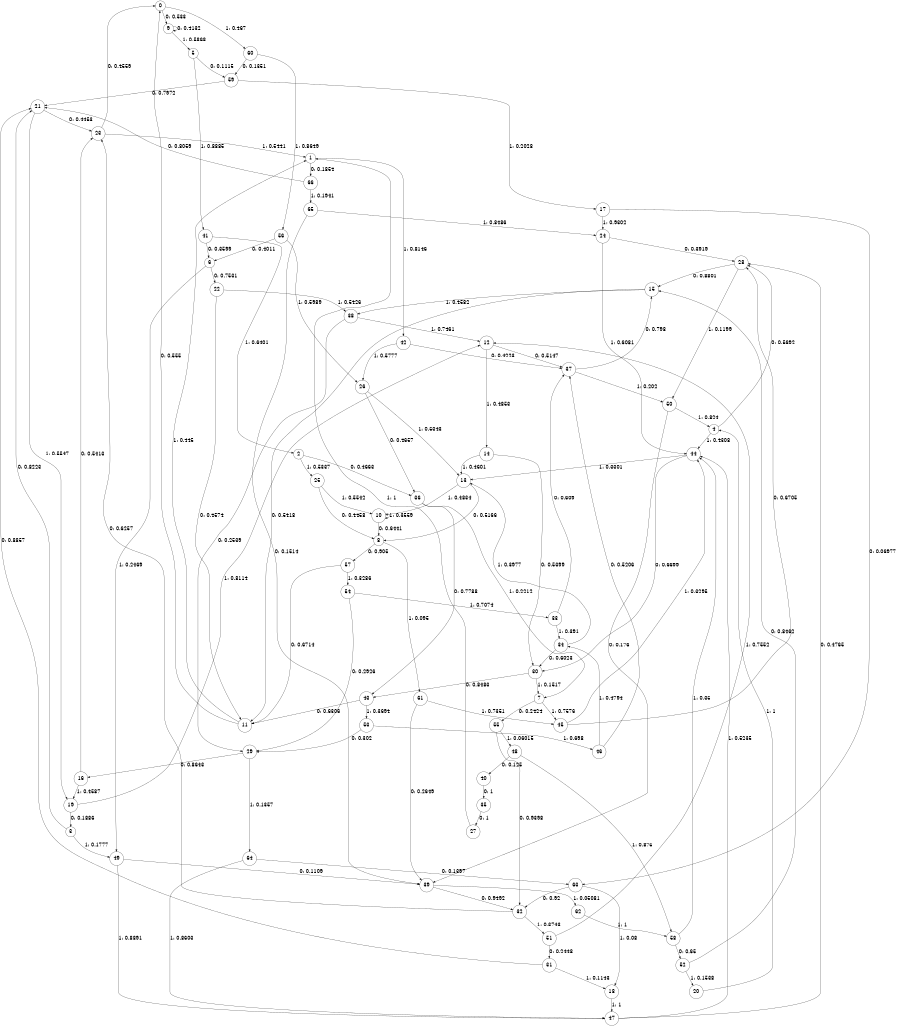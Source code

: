 digraph "ch11faceL9" {
size = "6,8.5";
ratio = "fill";
node [shape = circle];
node [fontsize = 24];
edge [fontsize = 24];
0 -> 9 [label = "0: 0.533    "];
0 -> 60 [label = "1: 0.467    "];
1 -> 66 [label = "0: 0.1854   "];
1 -> 42 [label = "1: 0.8146   "];
2 -> 36 [label = "0: 0.4663   "];
2 -> 25 [label = "1: 0.5337   "];
3 -> 21 [label = "0: 0.8223   "];
3 -> 49 [label = "1: 0.1777   "];
4 -> 28 [label = "0: 0.5692   "];
4 -> 44 [label = "1: 0.4308   "];
5 -> 59 [label = "0: 0.1115   "];
5 -> 41 [label = "1: 0.8885   "];
6 -> 22 [label = "0: 0.7531   "];
6 -> 49 [label = "1: 0.2469   "];
7 -> 55 [label = "0: 0.2424   "];
7 -> 45 [label = "1: 0.7576   "];
8 -> 57 [label = "0: 0.905    "];
8 -> 61 [label = "1: 0.095    "];
9 -> 9 [label = "0: 0.4132   "];
9 -> 5 [label = "1: 0.5868   "];
10 -> 8 [label = "0: 0.6441   "];
10 -> 10 [label = "1: 0.3559   "];
11 -> 0 [label = "0: 0.555    "];
11 -> 1 [label = "1: 0.445    "];
12 -> 37 [label = "0: 0.5147   "];
12 -> 14 [label = "1: 0.4853   "];
13 -> 8 [label = "0: 0.5166   "];
13 -> 10 [label = "1: 0.4834   "];
14 -> 30 [label = "0: 0.5399   "];
14 -> 13 [label = "1: 0.4601   "];
15 -> 11 [label = "0: 0.5418   "];
15 -> 38 [label = "1: 0.4582   "];
16 -> 23 [label = "0: 0.5413   "];
16 -> 19 [label = "1: 0.4587   "];
17 -> 63 [label = "0: 0.06977  "];
17 -> 24 [label = "1: 0.9302   "];
18 -> 47 [label = "1: 1        "];
19 -> 3 [label = "0: 0.1886   "];
19 -> 12 [label = "1: 0.8114   "];
20 -> 4 [label = "1: 1        "];
21 -> 23 [label = "0: 0.4453   "];
21 -> 19 [label = "1: 0.5547   "];
22 -> 11 [label = "0: 0.4574   "];
22 -> 38 [label = "1: 0.5426   "];
23 -> 0 [label = "0: 0.4559   "];
23 -> 1 [label = "1: 0.5441   "];
24 -> 28 [label = "0: 0.3919   "];
24 -> 44 [label = "1: 0.6081   "];
25 -> 8 [label = "0: 0.4458   "];
25 -> 10 [label = "1: 0.5542   "];
26 -> 36 [label = "0: 0.4657   "];
26 -> 13 [label = "1: 0.5343   "];
27 -> 1 [label = "1: 1        "];
28 -> 15 [label = "0: 0.8801   "];
28 -> 50 [label = "1: 0.1199   "];
29 -> 16 [label = "0: 0.8643   "];
29 -> 64 [label = "1: 0.1357   "];
30 -> 43 [label = "0: 0.8483   "];
30 -> 7 [label = "1: 0.1517   "];
31 -> 21 [label = "0: 0.8857   "];
31 -> 18 [label = "1: 0.1143   "];
32 -> 23 [label = "0: 0.6257   "];
32 -> 51 [label = "1: 0.3743   "];
33 -> 37 [label = "0: 0.609    "];
33 -> 34 [label = "1: 0.391    "];
34 -> 30 [label = "0: 0.6023   "];
34 -> 13 [label = "1: 0.3977   "];
35 -> 27 [label = "0: 1        "];
36 -> 43 [label = "0: 0.7788   "];
36 -> 7 [label = "1: 0.2212   "];
37 -> 15 [label = "0: 0.798    "];
37 -> 50 [label = "1: 0.202    "];
38 -> 29 [label = "0: 0.2539   "];
38 -> 12 [label = "1: 0.7461   "];
39 -> 32 [label = "0: 0.9492   "];
39 -> 62 [label = "1: 0.05081  "];
40 -> 35 [label = "0: 1        "];
41 -> 6 [label = "0: 0.3599   "];
41 -> 2 [label = "1: 0.6401   "];
42 -> 37 [label = "0: 0.4223   "];
42 -> 26 [label = "1: 0.5777   "];
43 -> 11 [label = "0: 0.6306   "];
43 -> 53 [label = "1: 0.3694   "];
44 -> 30 [label = "0: 0.6699   "];
44 -> 13 [label = "1: 0.3301   "];
45 -> 28 [label = "0: 0.6705   "];
45 -> 44 [label = "1: 0.3295   "];
46 -> 37 [label = "0: 0.5206   "];
46 -> 34 [label = "1: 0.4794   "];
47 -> 28 [label = "0: 0.4765   "];
47 -> 44 [label = "1: 0.5235   "];
48 -> 40 [label = "0: 0.125    "];
48 -> 58 [label = "1: 0.875    "];
49 -> 39 [label = "0: 0.1109   "];
49 -> 47 [label = "1: 0.8891   "];
50 -> 39 [label = "0: 0.176    "];
50 -> 4 [label = "1: 0.824    "];
51 -> 31 [label = "0: 0.2448   "];
51 -> 12 [label = "1: 0.7552   "];
52 -> 15 [label = "0: 0.8462   "];
52 -> 20 [label = "1: 0.1538   "];
53 -> 29 [label = "0: 0.302    "];
53 -> 46 [label = "1: 0.698    "];
54 -> 29 [label = "0: 0.2926   "];
54 -> 33 [label = "1: 0.7074   "];
55 -> 32 [label = "0: 0.9398   "];
55 -> 48 [label = "1: 0.06015  "];
56 -> 6 [label = "0: 0.4011   "];
56 -> 26 [label = "1: 0.5989   "];
57 -> 11 [label = "0: 0.6714   "];
57 -> 54 [label = "1: 0.3286   "];
58 -> 52 [label = "0: 0.65     "];
58 -> 44 [label = "1: 0.35     "];
59 -> 21 [label = "0: 0.7972   "];
59 -> 17 [label = "1: 0.2028   "];
60 -> 59 [label = "0: 0.1351   "];
60 -> 56 [label = "1: 0.8649   "];
61 -> 39 [label = "0: 0.2649   "];
61 -> 45 [label = "1: 0.7351   "];
62 -> 58 [label = "1: 1        "];
63 -> 32 [label = "0: 0.92     "];
63 -> 18 [label = "1: 0.08     "];
64 -> 63 [label = "0: 0.1397   "];
64 -> 47 [label = "1: 0.8603   "];
65 -> 39 [label = "0: 0.1514   "];
65 -> 24 [label = "1: 0.8486   "];
66 -> 21 [label = "0: 0.8059   "];
66 -> 65 [label = "1: 0.1941   "];
}